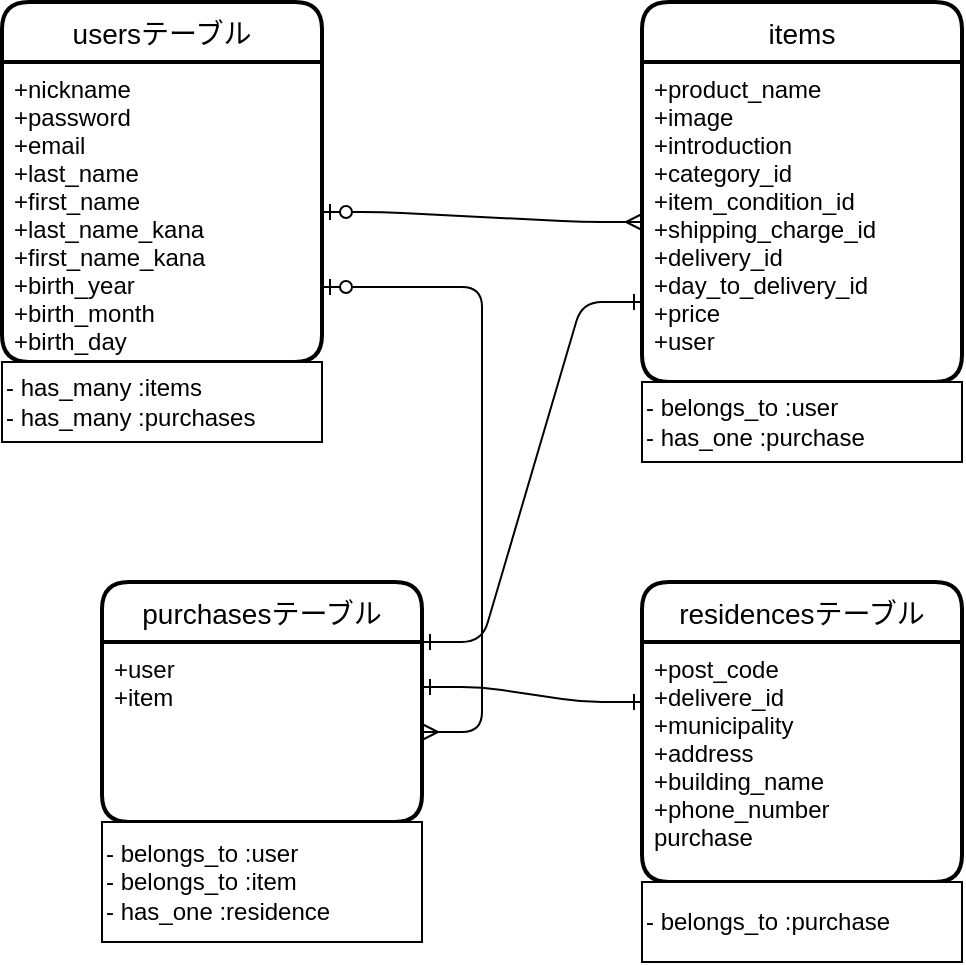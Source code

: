 <mxfile>
    <diagram id="UcwucSYTR8S8JQWJEK01" name="ページ1">
        <mxGraphModel dx="1351" dy="520" grid="1" gridSize="10" guides="1" tooltips="1" connect="1" arrows="1" fold="1" page="1" pageScale="1" pageWidth="827" pageHeight="1169" math="0" shadow="0">
            <root>
                <mxCell id="0"/>
                <mxCell id="1" parent="0"/>
                <mxCell id="2" value="usersテーブル" style="swimlane;childLayout=stackLayout;horizontal=1;startSize=30;horizontalStack=0;rounded=1;fontSize=14;fontStyle=0;strokeWidth=2;resizeParent=0;resizeLast=1;shadow=0;dashed=0;align=center;" vertex="1" parent="1">
                    <mxGeometry y="40" width="160" height="180" as="geometry">
                        <mxRectangle x="10" y="150" width="70" height="30" as="alternateBounds"/>
                    </mxGeometry>
                </mxCell>
                <mxCell id="5" value="+nickname&#10;+password&#10;+email&#10;+last_name&#10;+first_name&#10;+last_name_kana&#10;+first_name_kana&#10;+birth_year&#10;+birth_month&#10;+birth_day&#10;" style="align=left;strokeColor=none;fillColor=none;spacingLeft=4;fontSize=12;verticalAlign=top;resizable=0;rotatable=0;part=1;" vertex="1" parent="2">
                    <mxGeometry y="30" width="160" height="150" as="geometry"/>
                </mxCell>
                <mxCell id="11" value="items" style="swimlane;childLayout=stackLayout;horizontal=1;startSize=30;horizontalStack=0;rounded=1;fontSize=14;fontStyle=0;strokeWidth=2;resizeParent=0;resizeLast=1;shadow=0;dashed=0;align=center;" vertex="1" parent="1">
                    <mxGeometry x="320" y="40" width="160" height="190" as="geometry"/>
                </mxCell>
                <mxCell id="35" value="+product_name&#10;+image&#10;+introduction&#10;+category_id&#10;+item_condition_id&#10;+shipping_charge_id&#10;+delivery_id&#10;+day_to_delivery_id&#10;+price&#10;+user" style="align=left;strokeColor=none;fillColor=none;spacingLeft=4;fontSize=12;verticalAlign=top;resizable=0;rotatable=0;part=1;" vertex="1" parent="11">
                    <mxGeometry y="30" width="160" height="160" as="geometry"/>
                </mxCell>
                <mxCell id="22" value="" style="edgeStyle=entityRelationEdgeStyle;fontSize=12;html=1;endArrow=ERmany;startArrow=ERzeroToOne;endFill=0;entryX=0;entryY=0.5;entryDx=0;entryDy=0;exitX=1;exitY=0.5;exitDx=0;exitDy=0;" edge="1" parent="1" source="5" target="35">
                    <mxGeometry width="100" height="100" relative="1" as="geometry">
                        <mxPoint x="160" y="140" as="sourcePoint"/>
                        <mxPoint x="280" y="140" as="targetPoint"/>
                    </mxGeometry>
                </mxCell>
                <mxCell id="23" value="purchasesテーブル" style="swimlane;childLayout=stackLayout;horizontal=1;startSize=30;horizontalStack=0;rounded=1;fontSize=14;fontStyle=0;strokeWidth=2;resizeParent=0;resizeLast=1;shadow=0;dashed=0;align=center;" vertex="1" parent="1">
                    <mxGeometry x="50" y="330" width="160" height="120" as="geometry"/>
                </mxCell>
                <mxCell id="24" value="+user&#10;+item&#10;" style="align=left;strokeColor=none;fillColor=none;spacingLeft=4;fontSize=12;verticalAlign=top;resizable=0;rotatable=0;part=1;" vertex="1" parent="23">
                    <mxGeometry y="30" width="160" height="90" as="geometry"/>
                </mxCell>
                <mxCell id="25" value="" style="edgeStyle=entityRelationEdgeStyle;fontSize=12;html=1;endArrow=ERmany;startArrow=ERzeroToOne;exitX=1;exitY=0.75;exitDx=0;exitDy=0;rounded=1;endFill=0;" edge="1" parent="1" source="5" target="24">
                    <mxGeometry width="100" height="100" relative="1" as="geometry">
                        <mxPoint x="120" y="270" as="sourcePoint"/>
                        <mxPoint x="40" y="430" as="targetPoint"/>
                    </mxGeometry>
                </mxCell>
                <mxCell id="28" value="" style="edgeStyle=entityRelationEdgeStyle;fontSize=12;html=1;endArrow=ERone;endFill=0;entryX=0;entryY=0.75;entryDx=0;entryDy=0;exitX=1;exitY=0;exitDx=0;exitDy=0;startArrow=ERone;startFill=0;" edge="1" parent="1" source="24" target="35">
                    <mxGeometry width="100" height="100" relative="1" as="geometry">
                        <mxPoint x="120" y="320" as="sourcePoint"/>
                        <mxPoint x="279.04" y="230" as="targetPoint"/>
                    </mxGeometry>
                </mxCell>
                <mxCell id="32" value="residencesテーブル" style="swimlane;childLayout=stackLayout;horizontal=1;startSize=30;horizontalStack=0;rounded=1;fontSize=14;fontStyle=0;strokeWidth=2;resizeParent=0;resizeLast=1;shadow=0;dashed=0;align=center;" vertex="1" parent="1">
                    <mxGeometry x="320" y="330" width="160" height="150" as="geometry"/>
                </mxCell>
                <mxCell id="33" value="+post_code&#10;+delivere_id&#10;+municipality&#10;+address&#10;+building_name&#10;+phone_number&#10;purchase" style="align=left;strokeColor=none;fillColor=none;spacingLeft=4;fontSize=12;verticalAlign=top;resizable=0;rotatable=0;part=1;" vertex="1" parent="32">
                    <mxGeometry y="30" width="160" height="120" as="geometry"/>
                </mxCell>
                <mxCell id="34" value="" style="edgeStyle=entityRelationEdgeStyle;fontSize=12;html=1;endArrow=ERone;endFill=1;entryX=0;entryY=0.25;entryDx=0;entryDy=0;exitX=1;exitY=0.25;exitDx=0;exitDy=0;startArrow=ERone;startFill=0;" edge="1" parent="1" source="24" target="33">
                    <mxGeometry width="100" height="100" relative="1" as="geometry">
                        <mxPoint x="210" y="400" as="sourcePoint"/>
                        <mxPoint x="310" y="300" as="targetPoint"/>
                    </mxGeometry>
                </mxCell>
                <mxCell id="37" value="- has_many :items&lt;br&gt;- has_many :purchases" style="whiteSpace=wrap;html=1;align=left;" vertex="1" parent="1">
                    <mxGeometry y="220" width="160" height="40" as="geometry"/>
                </mxCell>
                <mxCell id="38" value="- belongs_to :user&lt;br&gt;- has_one :purchase" style="whiteSpace=wrap;html=1;align=left;" vertex="1" parent="1">
                    <mxGeometry x="320" y="230" width="160" height="40" as="geometry"/>
                </mxCell>
                <mxCell id="39" value="- belongs_to :user&lt;br&gt;- belongs_to :item&lt;br&gt;- has_one :residence" style="whiteSpace=wrap;html=1;align=left;" vertex="1" parent="1">
                    <mxGeometry x="50" y="450" width="160" height="60" as="geometry"/>
                </mxCell>
                <mxCell id="40" value="- belongs_to :purchase" style="whiteSpace=wrap;html=1;align=left;" vertex="1" parent="1">
                    <mxGeometry x="320" y="480" width="160" height="40" as="geometry"/>
                </mxCell>
            </root>
        </mxGraphModel>
    </diagram>
</mxfile>